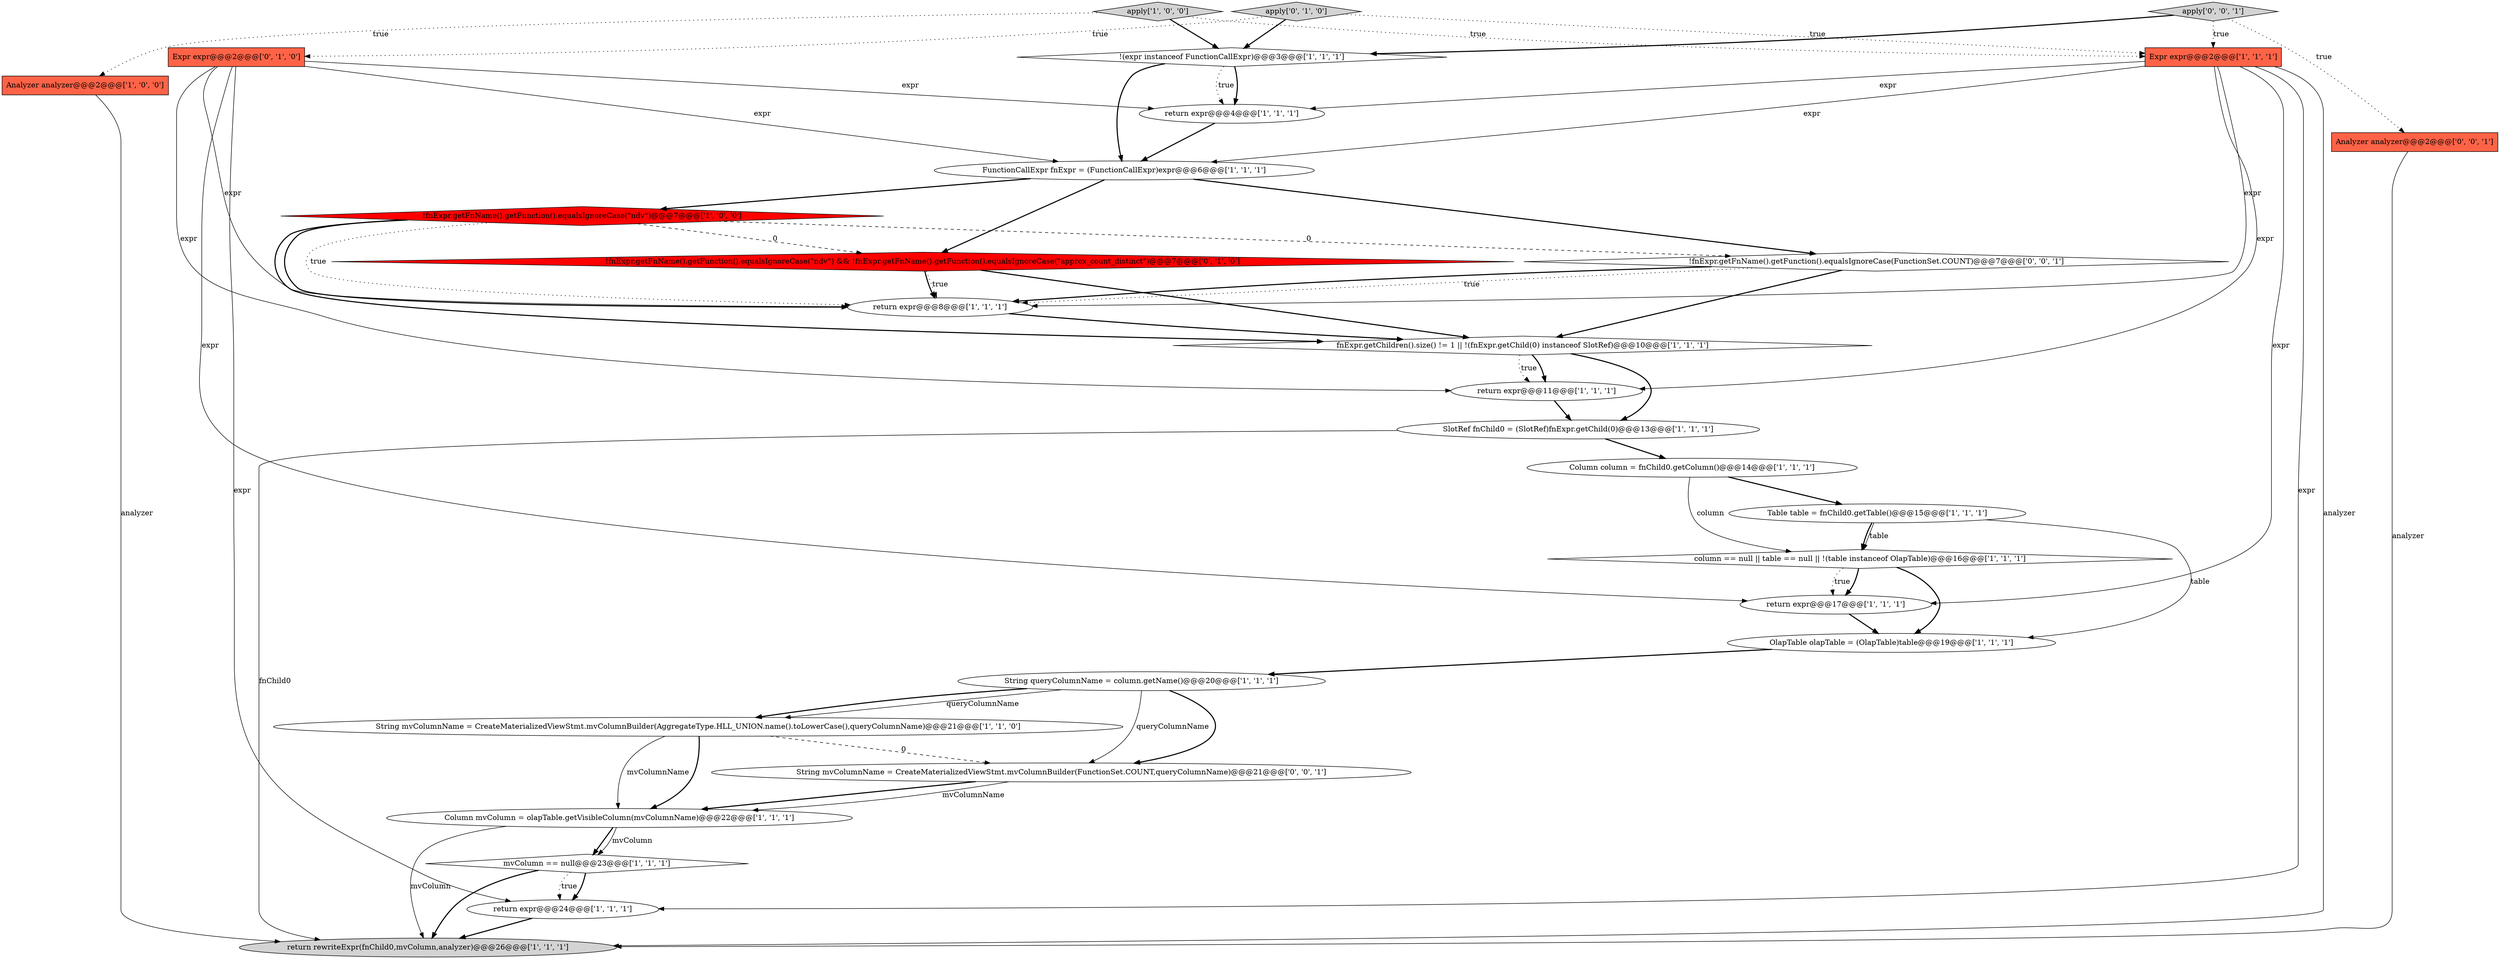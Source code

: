 digraph {
20 [style = filled, label = "return expr@@@17@@@['1', '1', '1']", fillcolor = white, shape = ellipse image = "AAA0AAABBB1BBB"];
4 [style = filled, label = "FunctionCallExpr fnExpr = (FunctionCallExpr)expr@@@6@@@['1', '1', '1']", fillcolor = white, shape = ellipse image = "AAA0AAABBB1BBB"];
14 [style = filled, label = "return expr@@@11@@@['1', '1', '1']", fillcolor = white, shape = ellipse image = "AAA0AAABBB1BBB"];
5 [style = filled, label = "Column column = fnChild0.getColumn()@@@14@@@['1', '1', '1']", fillcolor = white, shape = ellipse image = "AAA0AAABBB1BBB"];
10 [style = filled, label = "return rewriteExpr(fnChild0,mvColumn,analyzer)@@@26@@@['1', '1', '1']", fillcolor = lightgray, shape = ellipse image = "AAA0AAABBB1BBB"];
21 [style = filled, label = "return expr@@@8@@@['1', '1', '1']", fillcolor = white, shape = ellipse image = "AAA0AAABBB1BBB"];
11 [style = filled, label = "fnExpr.getChildren().size() != 1 || !(fnExpr.getChild(0) instanceof SlotRef)@@@10@@@['1', '1', '1']", fillcolor = white, shape = diamond image = "AAA0AAABBB1BBB"];
1 [style = filled, label = "String queryColumnName = column.getName()@@@20@@@['1', '1', '1']", fillcolor = white, shape = ellipse image = "AAA0AAABBB1BBB"];
8 [style = filled, label = "Column mvColumn = olapTable.getVisibleColumn(mvColumnName)@@@22@@@['1', '1', '1']", fillcolor = white, shape = ellipse image = "AAA0AAABBB1BBB"];
7 [style = filled, label = "String mvColumnName = CreateMaterializedViewStmt.mvColumnBuilder(AggregateType.HLL_UNION.name().toLowerCase(),queryColumnName)@@@21@@@['1', '1', '0']", fillcolor = white, shape = ellipse image = "AAA0AAABBB1BBB"];
15 [style = filled, label = "return expr@@@24@@@['1', '1', '1']", fillcolor = white, shape = ellipse image = "AAA0AAABBB1BBB"];
6 [style = filled, label = "Table table = fnChild0.getTable()@@@15@@@['1', '1', '1']", fillcolor = white, shape = ellipse image = "AAA0AAABBB1BBB"];
19 [style = filled, label = "OlapTable olapTable = (OlapTable)table@@@19@@@['1', '1', '1']", fillcolor = white, shape = ellipse image = "AAA0AAABBB1BBB"];
9 [style = filled, label = "column == null || table == null || !(table instanceof OlapTable)@@@16@@@['1', '1', '1']", fillcolor = white, shape = diamond image = "AAA0AAABBB1BBB"];
17 [style = filled, label = "apply['1', '0', '0']", fillcolor = lightgray, shape = diamond image = "AAA0AAABBB1BBB"];
24 [style = filled, label = "!fnExpr.getFnName().getFunction().equalsIgnoreCase(\"ndv\") && !fnExpr.getFnName().getFunction().equalsIgnoreCase(\"approx_count_distinct\")@@@7@@@['0', '1', '0']", fillcolor = red, shape = diamond image = "AAA1AAABBB2BBB"];
25 [style = filled, label = "String mvColumnName = CreateMaterializedViewStmt.mvColumnBuilder(FunctionSet.COUNT,queryColumnName)@@@21@@@['0', '0', '1']", fillcolor = white, shape = ellipse image = "AAA0AAABBB3BBB"];
3 [style = filled, label = "return expr@@@4@@@['1', '1', '1']", fillcolor = white, shape = ellipse image = "AAA0AAABBB1BBB"];
23 [style = filled, label = "apply['0', '1', '0']", fillcolor = lightgray, shape = diamond image = "AAA0AAABBB2BBB"];
27 [style = filled, label = "!fnExpr.getFnName().getFunction().equalsIgnoreCase(FunctionSet.COUNT)@@@7@@@['0', '0', '1']", fillcolor = white, shape = diamond image = "AAA0AAABBB3BBB"];
28 [style = filled, label = "Analyzer analyzer@@@2@@@['0', '0', '1']", fillcolor = tomato, shape = box image = "AAA0AAABBB3BBB"];
18 [style = filled, label = "!(expr instanceof FunctionCallExpr)@@@3@@@['1', '1', '1']", fillcolor = white, shape = diamond image = "AAA0AAABBB1BBB"];
26 [style = filled, label = "apply['0', '0', '1']", fillcolor = lightgray, shape = diamond image = "AAA0AAABBB3BBB"];
12 [style = filled, label = "SlotRef fnChild0 = (SlotRef)fnExpr.getChild(0)@@@13@@@['1', '1', '1']", fillcolor = white, shape = ellipse image = "AAA0AAABBB1BBB"];
13 [style = filled, label = "Expr expr@@@2@@@['1', '1', '1']", fillcolor = tomato, shape = box image = "AAA0AAABBB1BBB"];
2 [style = filled, label = "Analyzer analyzer@@@2@@@['1', '0', '0']", fillcolor = tomato, shape = box image = "AAA0AAABBB1BBB"];
0 [style = filled, label = "!fnExpr.getFnName().getFunction().equalsIgnoreCase(\"ndv\")@@@7@@@['1', '0', '0']", fillcolor = red, shape = diamond image = "AAA1AAABBB1BBB"];
16 [style = filled, label = "mvColumn == null@@@23@@@['1', '1', '1']", fillcolor = white, shape = diamond image = "AAA0AAABBB1BBB"];
22 [style = filled, label = "Expr expr@@@2@@@['0', '1', '0']", fillcolor = tomato, shape = box image = "AAA0AAABBB2BBB"];
6->9 [style = solid, label="table"];
8->16 [style = bold, label=""];
16->15 [style = bold, label=""];
13->4 [style = solid, label="expr"];
18->3 [style = bold, label=""];
8->10 [style = solid, label="mvColumn"];
15->10 [style = bold, label=""];
22->4 [style = solid, label="expr"];
22->15 [style = solid, label="expr"];
4->24 [style = bold, label=""];
12->5 [style = bold, label=""];
22->14 [style = solid, label="expr"];
23->22 [style = dotted, label="true"];
11->14 [style = bold, label=""];
16->10 [style = bold, label=""];
7->8 [style = solid, label="mvColumnName"];
1->7 [style = solid, label="queryColumnName"];
16->15 [style = dotted, label="true"];
5->9 [style = solid, label="column"];
11->14 [style = dotted, label="true"];
6->19 [style = solid, label="table"];
26->18 [style = bold, label=""];
13->15 [style = solid, label="expr"];
22->20 [style = solid, label="expr"];
0->11 [style = bold, label=""];
9->20 [style = bold, label=""];
11->12 [style = bold, label=""];
28->10 [style = solid, label="analyzer"];
1->25 [style = solid, label="queryColumnName"];
0->21 [style = bold, label=""];
0->27 [style = dashed, label="0"];
27->21 [style = dotted, label="true"];
26->13 [style = dotted, label="true"];
7->8 [style = bold, label=""];
3->4 [style = bold, label=""];
1->7 [style = bold, label=""];
22->21 [style = solid, label="expr"];
13->10 [style = solid, label="analyzer"];
8->16 [style = solid, label="mvColumn"];
22->3 [style = solid, label="expr"];
4->0 [style = bold, label=""];
19->1 [style = bold, label=""];
0->21 [style = dotted, label="true"];
18->4 [style = bold, label=""];
5->6 [style = bold, label=""];
27->11 [style = bold, label=""];
21->11 [style = bold, label=""];
24->21 [style = bold, label=""];
24->11 [style = bold, label=""];
26->28 [style = dotted, label="true"];
23->13 [style = dotted, label="true"];
18->3 [style = dotted, label="true"];
14->12 [style = bold, label=""];
9->20 [style = dotted, label="true"];
4->27 [style = bold, label=""];
7->25 [style = dashed, label="0"];
9->19 [style = bold, label=""];
0->24 [style = dashed, label="0"];
13->20 [style = solid, label="expr"];
25->8 [style = solid, label="mvColumnName"];
17->2 [style = dotted, label="true"];
25->8 [style = bold, label=""];
13->3 [style = solid, label="expr"];
13->14 [style = solid, label="expr"];
6->9 [style = bold, label=""];
20->19 [style = bold, label=""];
17->13 [style = dotted, label="true"];
24->21 [style = dotted, label="true"];
27->21 [style = bold, label=""];
2->10 [style = solid, label="analyzer"];
1->25 [style = bold, label=""];
23->18 [style = bold, label=""];
17->18 [style = bold, label=""];
13->21 [style = solid, label="expr"];
12->10 [style = solid, label="fnChild0"];
}
